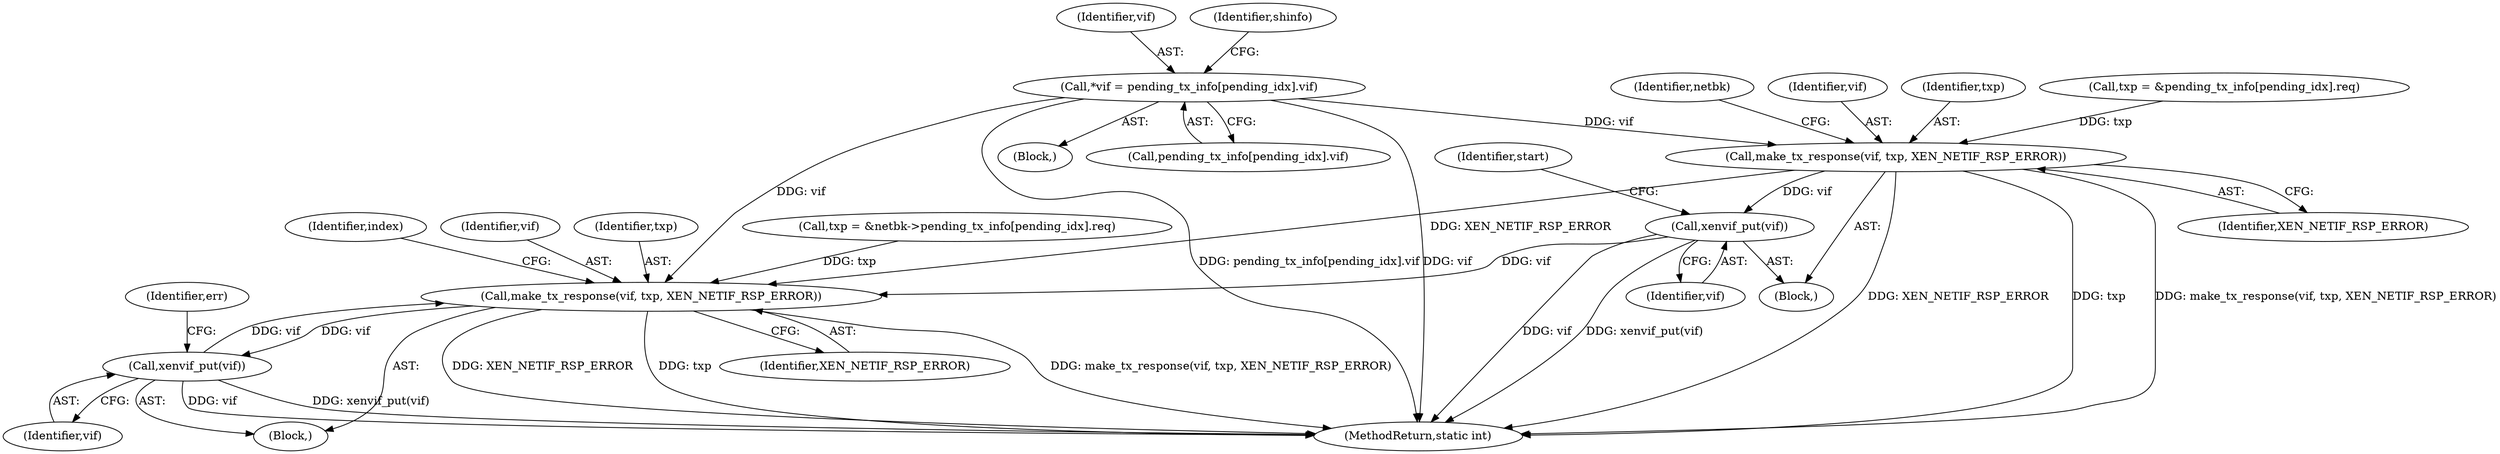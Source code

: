 digraph "1_linux_7d5145d8eb2b9791533ffe4dc003b129b9696c48_1@array" {
"1000134" [label="(Call,*vif = pending_tx_info[pending_idx].vif)"];
"1000181" [label="(Call,make_tx_response(vif, txp, XEN_NETIF_RSP_ERROR))"];
"1000192" [label="(Call,xenvif_put(vif))"];
"1000255" [label="(Call,make_tx_response(vif, txp, XEN_NETIF_RSP_ERROR))"];
"1000273" [label="(Call,xenvif_put(vif))"];
"1000183" [label="(Identifier,txp)"];
"1000173" [label="(Call,txp = &pending_tx_info[pending_idx].req)"];
"1000276" [label="(Identifier,err)"];
"1000256" [label="(Identifier,vif)"];
"1000214" [label="(Block,)"];
"1000274" [label="(Identifier,vif)"];
"1000136" [label="(Call,pending_tx_info[pending_idx].vif)"];
"1000255" [label="(Call,make_tx_response(vif, txp, XEN_NETIF_RSP_ERROR))"];
"1000257" [label="(Identifier,txp)"];
"1000195" [label="(Identifier,start)"];
"1000181" [label="(Call,make_tx_response(vif, txp, XEN_NETIF_RSP_ERROR))"];
"1000322" [label="(MethodReturn,static int)"];
"1000134" [label="(Call,*vif = pending_tx_info[pending_idx].vif)"];
"1000188" [label="(Identifier,netbk)"];
"1000135" [label="(Identifier,vif)"];
"1000192" [label="(Call,xenvif_put(vif))"];
"1000144" [label="(Identifier,shinfo)"];
"1000164" [label="(Block,)"];
"1000258" [label="(Identifier,XEN_NETIF_RSP_ERROR)"];
"1000112" [label="(Block,)"];
"1000245" [label="(Call,txp = &netbk->pending_tx_info[pending_idx].req)"];
"1000273" [label="(Call,xenvif_put(vif))"];
"1000260" [label="(Identifier,index)"];
"1000193" [label="(Identifier,vif)"];
"1000182" [label="(Identifier,vif)"];
"1000184" [label="(Identifier,XEN_NETIF_RSP_ERROR)"];
"1000134" -> "1000112"  [label="AST: "];
"1000134" -> "1000136"  [label="CFG: "];
"1000135" -> "1000134"  [label="AST: "];
"1000136" -> "1000134"  [label="AST: "];
"1000144" -> "1000134"  [label="CFG: "];
"1000134" -> "1000322"  [label="DDG: vif"];
"1000134" -> "1000322"  [label="DDG: pending_tx_info[pending_idx].vif"];
"1000134" -> "1000181"  [label="DDG: vif"];
"1000134" -> "1000255"  [label="DDG: vif"];
"1000181" -> "1000164"  [label="AST: "];
"1000181" -> "1000184"  [label="CFG: "];
"1000182" -> "1000181"  [label="AST: "];
"1000183" -> "1000181"  [label="AST: "];
"1000184" -> "1000181"  [label="AST: "];
"1000188" -> "1000181"  [label="CFG: "];
"1000181" -> "1000322"  [label="DDG: XEN_NETIF_RSP_ERROR"];
"1000181" -> "1000322"  [label="DDG: make_tx_response(vif, txp, XEN_NETIF_RSP_ERROR)"];
"1000181" -> "1000322"  [label="DDG: txp"];
"1000173" -> "1000181"  [label="DDG: txp"];
"1000181" -> "1000192"  [label="DDG: vif"];
"1000181" -> "1000255"  [label="DDG: XEN_NETIF_RSP_ERROR"];
"1000192" -> "1000164"  [label="AST: "];
"1000192" -> "1000193"  [label="CFG: "];
"1000193" -> "1000192"  [label="AST: "];
"1000195" -> "1000192"  [label="CFG: "];
"1000192" -> "1000322"  [label="DDG: vif"];
"1000192" -> "1000322"  [label="DDG: xenvif_put(vif)"];
"1000192" -> "1000255"  [label="DDG: vif"];
"1000255" -> "1000214"  [label="AST: "];
"1000255" -> "1000258"  [label="CFG: "];
"1000256" -> "1000255"  [label="AST: "];
"1000257" -> "1000255"  [label="AST: "];
"1000258" -> "1000255"  [label="AST: "];
"1000260" -> "1000255"  [label="CFG: "];
"1000255" -> "1000322"  [label="DDG: make_tx_response(vif, txp, XEN_NETIF_RSP_ERROR)"];
"1000255" -> "1000322"  [label="DDG: XEN_NETIF_RSP_ERROR"];
"1000255" -> "1000322"  [label="DDG: txp"];
"1000273" -> "1000255"  [label="DDG: vif"];
"1000245" -> "1000255"  [label="DDG: txp"];
"1000255" -> "1000273"  [label="DDG: vif"];
"1000273" -> "1000214"  [label="AST: "];
"1000273" -> "1000274"  [label="CFG: "];
"1000274" -> "1000273"  [label="AST: "];
"1000276" -> "1000273"  [label="CFG: "];
"1000273" -> "1000322"  [label="DDG: vif"];
"1000273" -> "1000322"  [label="DDG: xenvif_put(vif)"];
}
